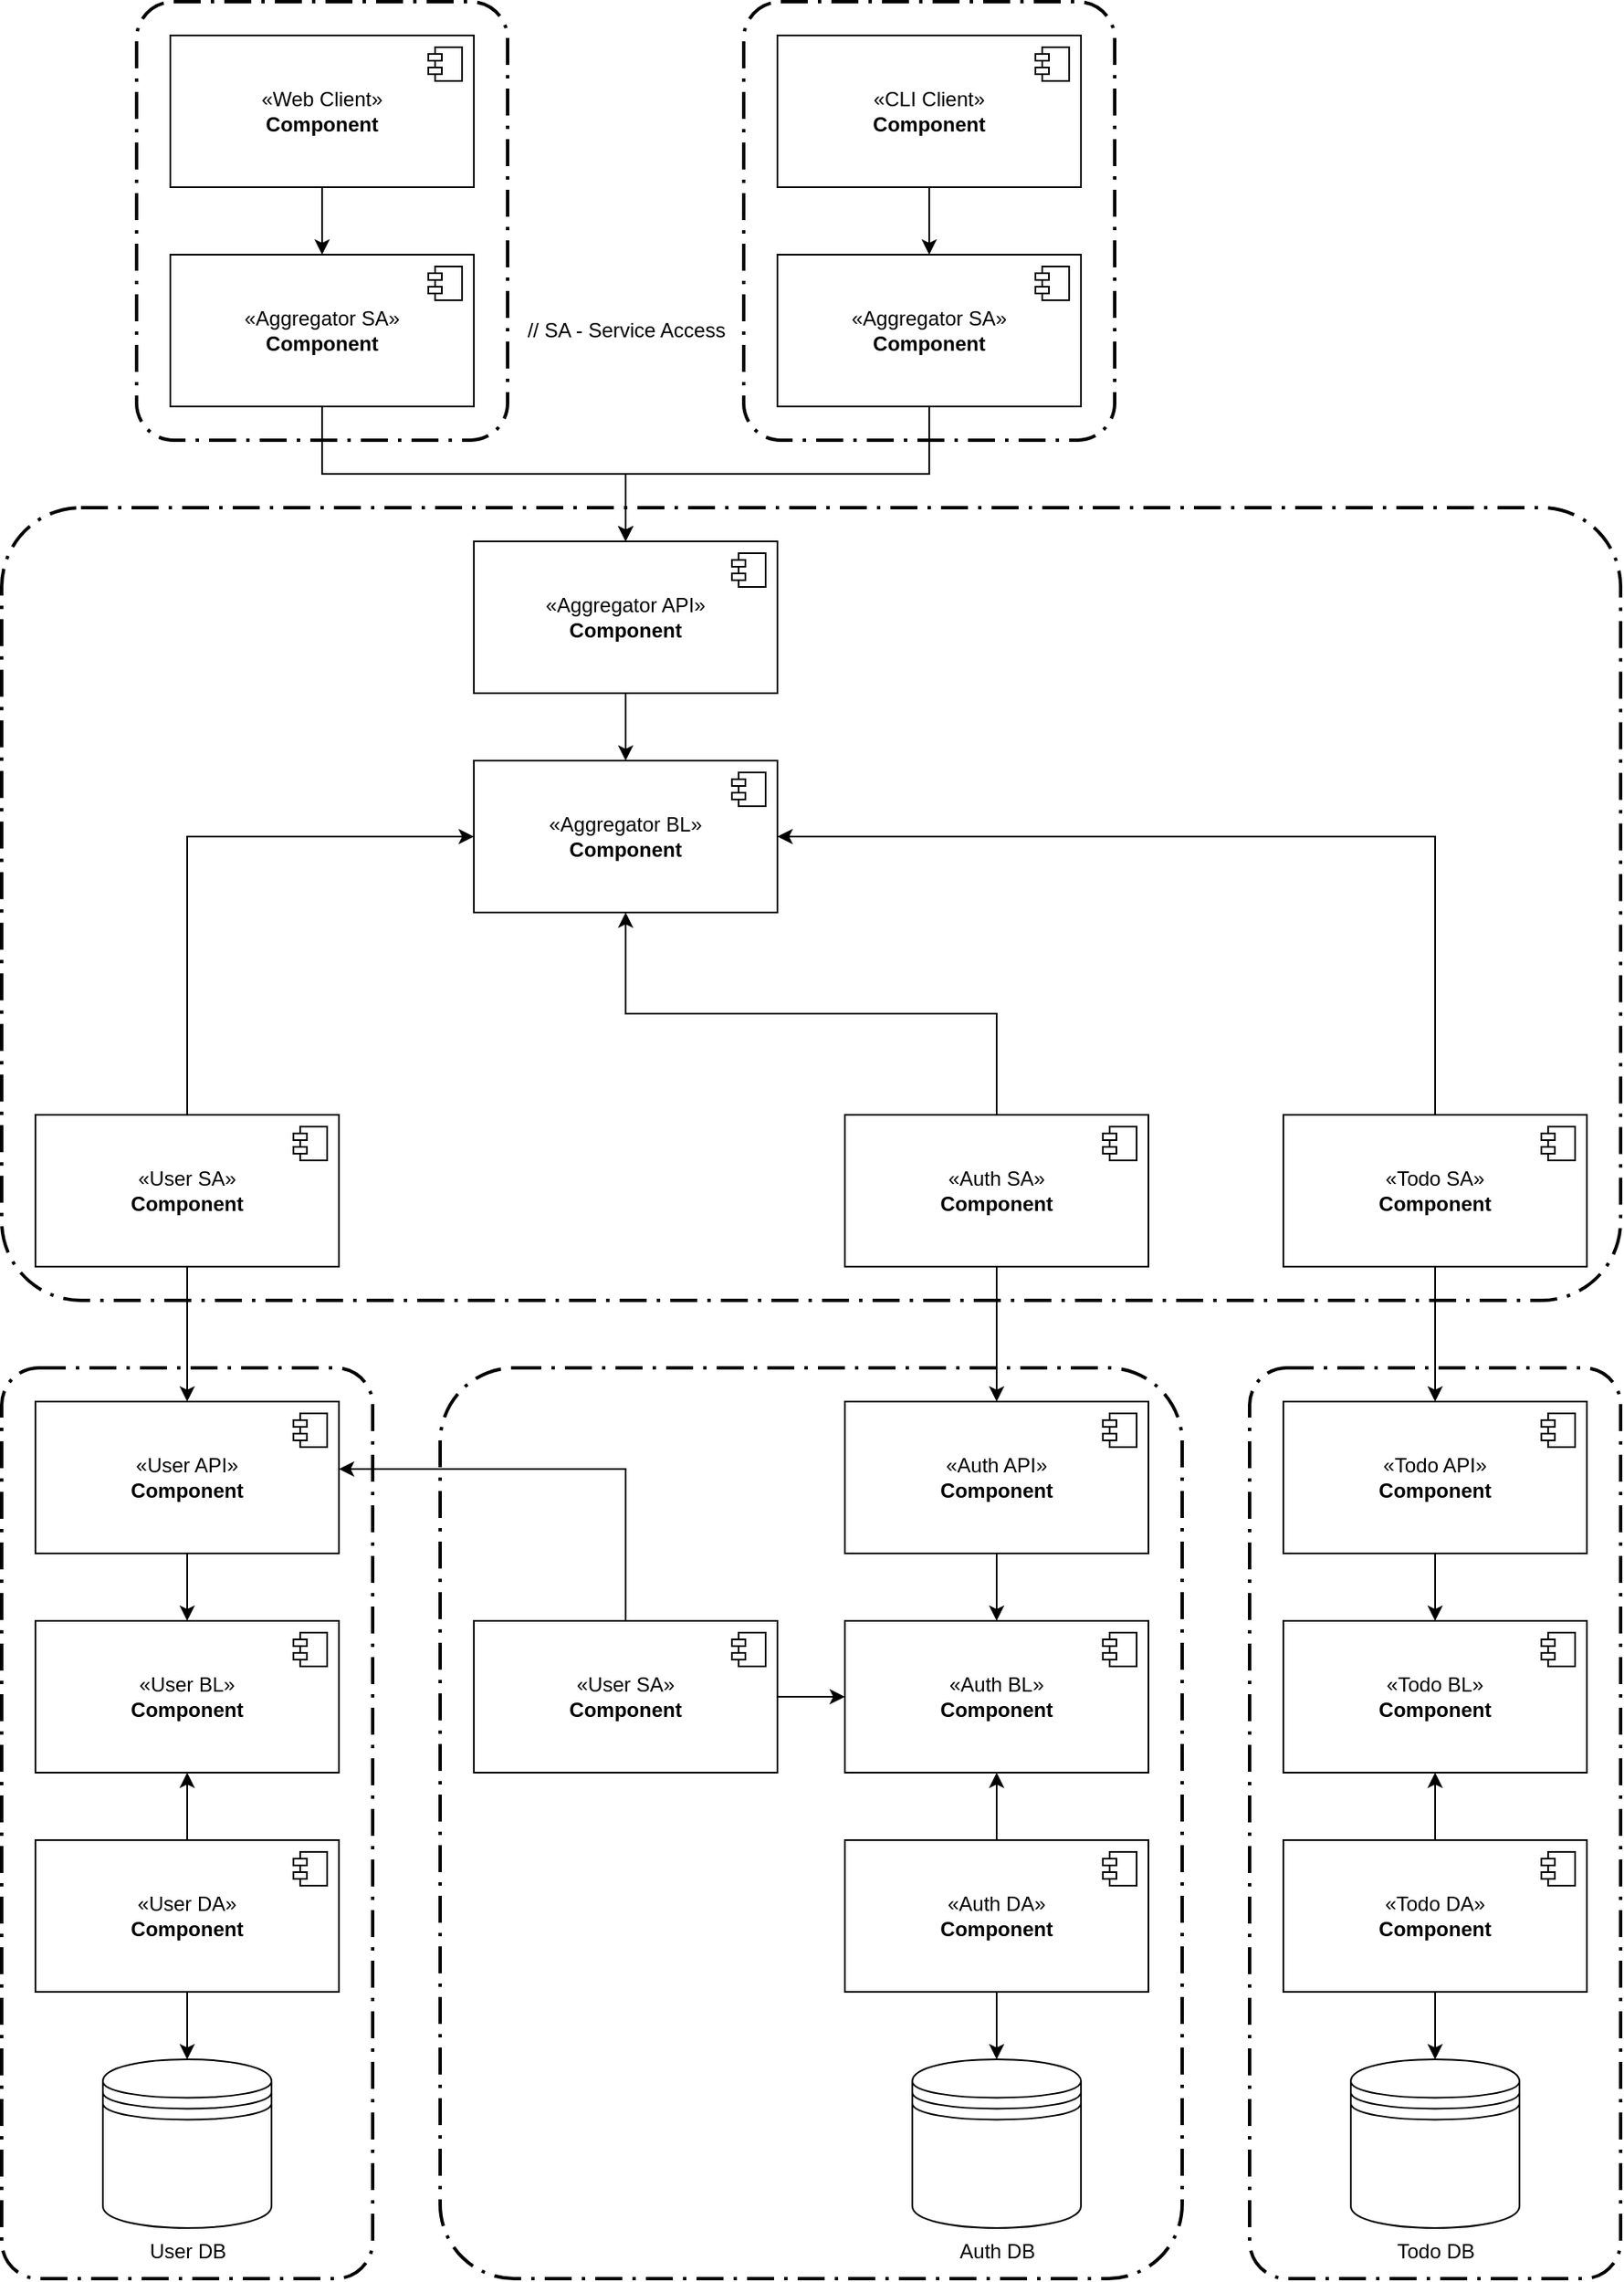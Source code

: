 <mxfile version="24.7.8">
  <diagram name="Page-1" id="mUhnmD6mgSu5bDFRBb4t">
    <mxGraphModel dx="2162" dy="1721" grid="1" gridSize="10" guides="1" tooltips="1" connect="1" arrows="1" fold="1" page="0" pageScale="1" pageWidth="850" pageHeight="1100" math="0" shadow="0">
      <root>
        <mxCell id="0" />
        <mxCell id="1" parent="0" />
        <mxCell id="Z8YyYTsG0uD13kEyDJ5D-43" value="" style="points=[[0.25,0,0],[0.5,0,0],[0.75,0,0],[1,0.25,0],[1,0.5,0],[1,0.75,0],[0.75,1,0],[0.5,1,0],[0.25,1,0],[0,0.75,0],[0,0.5,0],[0,0.25,0]];rounded=1;arcSize=10;dashed=1;fillColor=none;gradientColor=none;dashPattern=8 3 1 3;strokeWidth=2;whiteSpace=wrap;html=1;" parent="1" vertex="1">
          <mxGeometry x="-20" y="-170" width="960" height="470" as="geometry" />
        </mxCell>
        <mxCell id="Z8YyYTsG0uD13kEyDJ5D-42" value="" style="points=[[0.25,0,0],[0.5,0,0],[0.75,0,0],[1,0.25,0],[1,0.5,0],[1,0.75,0],[0.75,1,0],[0.5,1,0],[0.25,1,0],[0,0.75,0],[0,0.5,0],[0,0.25,0]];rounded=1;arcSize=10;dashed=1;fillColor=none;gradientColor=none;dashPattern=8 3 1 3;strokeWidth=2;whiteSpace=wrap;html=1;" parent="1" vertex="1">
          <mxGeometry x="720" y="340" width="220" height="540" as="geometry" />
        </mxCell>
        <mxCell id="Z8YyYTsG0uD13kEyDJ5D-41" value="" style="points=[[0.25,0,0],[0.5,0,0],[0.75,0,0],[1,0.25,0],[1,0.5,0],[1,0.75,0],[0.75,1,0],[0.5,1,0],[0.25,1,0],[0,0.75,0],[0,0.5,0],[0,0.25,0]];rounded=1;arcSize=10;dashed=1;fillColor=none;gradientColor=none;dashPattern=8 3 1 3;strokeWidth=2;whiteSpace=wrap;html=1;" parent="1" vertex="1">
          <mxGeometry x="240" y="340" width="440" height="540" as="geometry" />
        </mxCell>
        <mxCell id="Z8YyYTsG0uD13kEyDJ5D-40" value="" style="points=[[0.25,0,0],[0.5,0,0],[0.75,0,0],[1,0.25,0],[1,0.5,0],[1,0.75,0],[0.75,1,0],[0.5,1,0],[0.25,1,0],[0,0.75,0],[0,0.5,0],[0,0.25,0]];rounded=1;arcSize=10;dashed=1;fillColor=none;gradientColor=none;dashPattern=8 3 1 3;strokeWidth=2;whiteSpace=wrap;html=1;" parent="1" vertex="1">
          <mxGeometry x="-20" y="340" width="220" height="540" as="geometry" />
        </mxCell>
        <mxCell id="Z8YyYTsG0uD13kEyDJ5D-1" value="«User BL»&lt;br&gt;&lt;b&gt;Component&lt;/b&gt;" style="html=1;dropTarget=0;whiteSpace=wrap;" parent="1" vertex="1">
          <mxGeometry y="490" width="180" height="90" as="geometry" />
        </mxCell>
        <mxCell id="Z8YyYTsG0uD13kEyDJ5D-2" value="" style="shape=module;jettyWidth=8;jettyHeight=4;" parent="Z8YyYTsG0uD13kEyDJ5D-1" vertex="1">
          <mxGeometry x="1" width="20" height="20" relative="1" as="geometry">
            <mxPoint x="-27" y="7" as="offset" />
          </mxGeometry>
        </mxCell>
        <mxCell id="SLGzL-4cCVWE46-Gh-xd-32" style="edgeStyle=orthogonalEdgeStyle;rounded=0;orthogonalLoop=1;jettySize=auto;html=1;" edge="1" parent="1" source="Z8YyYTsG0uD13kEyDJ5D-7" target="SLGzL-4cCVWE46-Gh-xd-28">
          <mxGeometry relative="1" as="geometry" />
        </mxCell>
        <mxCell id="Z8YyYTsG0uD13kEyDJ5D-7" value="«Web Client»&lt;br&gt;&lt;b&gt;Component&lt;/b&gt;" style="html=1;dropTarget=0;whiteSpace=wrap;" parent="1" vertex="1">
          <mxGeometry x="80" y="-450" width="180" height="90" as="geometry" />
        </mxCell>
        <mxCell id="Z8YyYTsG0uD13kEyDJ5D-8" value="" style="shape=module;jettyWidth=8;jettyHeight=4;" parent="Z8YyYTsG0uD13kEyDJ5D-7" vertex="1">
          <mxGeometry x="1" width="20" height="20" relative="1" as="geometry">
            <mxPoint x="-27" y="7" as="offset" />
          </mxGeometry>
        </mxCell>
        <mxCell id="SLGzL-4cCVWE46-Gh-xd-33" style="edgeStyle=orthogonalEdgeStyle;rounded=0;orthogonalLoop=1;jettySize=auto;html=1;" edge="1" parent="1" source="Z8YyYTsG0uD13kEyDJ5D-9" target="SLGzL-4cCVWE46-Gh-xd-30">
          <mxGeometry relative="1" as="geometry" />
        </mxCell>
        <mxCell id="Z8YyYTsG0uD13kEyDJ5D-9" value="«CLI Client»&lt;br&gt;&lt;b&gt;Component&lt;/b&gt;" style="html=1;dropTarget=0;whiteSpace=wrap;" parent="1" vertex="1">
          <mxGeometry x="440" y="-450" width="180" height="90" as="geometry" />
        </mxCell>
        <mxCell id="Z8YyYTsG0uD13kEyDJ5D-10" value="" style="shape=module;jettyWidth=8;jettyHeight=4;" parent="Z8YyYTsG0uD13kEyDJ5D-9" vertex="1">
          <mxGeometry x="1" width="20" height="20" relative="1" as="geometry">
            <mxPoint x="-27" y="7" as="offset" />
          </mxGeometry>
        </mxCell>
        <mxCell id="Z8YyYTsG0uD13kEyDJ5D-35" style="edgeStyle=orthogonalEdgeStyle;rounded=0;orthogonalLoop=1;jettySize=auto;html=1;" parent="1" source="SLGzL-4cCVWE46-Gh-xd-13" target="SLGzL-4cCVWE46-Gh-xd-1" edge="1">
          <mxGeometry relative="1" as="geometry">
            <mxPoint x="90" y="390" as="targetPoint" />
          </mxGeometry>
        </mxCell>
        <mxCell id="SLGzL-4cCVWE46-Gh-xd-20" style="edgeStyle=orthogonalEdgeStyle;rounded=0;orthogonalLoop=1;jettySize=auto;html=1;" edge="1" parent="1" source="Z8YyYTsG0uD13kEyDJ5D-11" target="SLGzL-4cCVWE46-Gh-xd-10">
          <mxGeometry relative="1" as="geometry" />
        </mxCell>
        <mxCell id="Z8YyYTsG0uD13kEyDJ5D-11" value="«Aggregator API»&lt;br&gt;&lt;b&gt;Component&lt;/b&gt;" style="html=1;dropTarget=0;whiteSpace=wrap;" parent="1" vertex="1">
          <mxGeometry x="260" y="-150" width="180" height="90" as="geometry" />
        </mxCell>
        <mxCell id="Z8YyYTsG0uD13kEyDJ5D-12" value="" style="shape=module;jettyWidth=8;jettyHeight=4;" parent="Z8YyYTsG0uD13kEyDJ5D-11" vertex="1">
          <mxGeometry x="1" width="20" height="20" relative="1" as="geometry">
            <mxPoint x="-27" y="7" as="offset" />
          </mxGeometry>
        </mxCell>
        <mxCell id="Z8YyYTsG0uD13kEyDJ5D-13" value="User DB" style="shape=datastore;html=1;labelPosition=center;verticalLabelPosition=bottom;align=center;verticalAlign=top;" parent="1" vertex="1">
          <mxGeometry x="40" y="750" width="100" height="100" as="geometry" />
        </mxCell>
        <mxCell id="Z8YyYTsG0uD13kEyDJ5D-14" value="«Auth BL»&lt;br&gt;&lt;b&gt;Component&lt;/b&gt;" style="html=1;dropTarget=0;whiteSpace=wrap;" parent="1" vertex="1">
          <mxGeometry x="480" y="490" width="180" height="90" as="geometry" />
        </mxCell>
        <mxCell id="Z8YyYTsG0uD13kEyDJ5D-15" value="" style="shape=module;jettyWidth=8;jettyHeight=4;" parent="Z8YyYTsG0uD13kEyDJ5D-14" vertex="1">
          <mxGeometry x="1" width="20" height="20" relative="1" as="geometry">
            <mxPoint x="-27" y="7" as="offset" />
          </mxGeometry>
        </mxCell>
        <mxCell id="Z8YyYTsG0uD13kEyDJ5D-16" value="Auth DB" style="shape=datastore;html=1;labelPosition=center;verticalLabelPosition=bottom;align=center;verticalAlign=top;" parent="1" vertex="1">
          <mxGeometry x="520" y="750" width="100" height="100" as="geometry" />
        </mxCell>
        <mxCell id="Z8YyYTsG0uD13kEyDJ5D-17" value="«Todo BL»&lt;br&gt;&lt;b&gt;Component&lt;/b&gt;" style="html=1;dropTarget=0;whiteSpace=wrap;" parent="1" vertex="1">
          <mxGeometry x="740" y="490" width="180" height="90" as="geometry" />
        </mxCell>
        <mxCell id="Z8YyYTsG0uD13kEyDJ5D-18" value="" style="shape=module;jettyWidth=8;jettyHeight=4;" parent="Z8YyYTsG0uD13kEyDJ5D-17" vertex="1">
          <mxGeometry x="1" width="20" height="20" relative="1" as="geometry">
            <mxPoint x="-27" y="7" as="offset" />
          </mxGeometry>
        </mxCell>
        <mxCell id="Z8YyYTsG0uD13kEyDJ5D-19" value="Todo DB" style="shape=datastore;html=1;labelPosition=center;verticalLabelPosition=bottom;align=center;verticalAlign=top;" parent="1" vertex="1">
          <mxGeometry x="780" y="750" width="100" height="100" as="geometry" />
        </mxCell>
        <mxCell id="Z8YyYTsG0uD13kEyDJ5D-29" style="edgeStyle=orthogonalEdgeStyle;rounded=0;orthogonalLoop=1;jettySize=auto;html=1;" parent="1" source="Z8YyYTsG0uD13kEyDJ5D-20" target="Z8YyYTsG0uD13kEyDJ5D-1" edge="1">
          <mxGeometry relative="1" as="geometry" />
        </mxCell>
        <mxCell id="Z8YyYTsG0uD13kEyDJ5D-32" style="edgeStyle=orthogonalEdgeStyle;rounded=0;orthogonalLoop=1;jettySize=auto;html=1;" parent="1" source="Z8YyYTsG0uD13kEyDJ5D-20" target="Z8YyYTsG0uD13kEyDJ5D-13" edge="1">
          <mxGeometry relative="1" as="geometry" />
        </mxCell>
        <mxCell id="Z8YyYTsG0uD13kEyDJ5D-20" value="«User DA»&lt;br&gt;&lt;b&gt;Component&lt;/b&gt;" style="html=1;dropTarget=0;whiteSpace=wrap;" parent="1" vertex="1">
          <mxGeometry y="620" width="180" height="90" as="geometry" />
        </mxCell>
        <mxCell id="Z8YyYTsG0uD13kEyDJ5D-21" value="" style="shape=module;jettyWidth=8;jettyHeight=4;" parent="Z8YyYTsG0uD13kEyDJ5D-20" vertex="1">
          <mxGeometry x="1" width="20" height="20" relative="1" as="geometry">
            <mxPoint x="-27" y="7" as="offset" />
          </mxGeometry>
        </mxCell>
        <mxCell id="Z8YyYTsG0uD13kEyDJ5D-30" style="edgeStyle=orthogonalEdgeStyle;rounded=0;orthogonalLoop=1;jettySize=auto;html=1;" parent="1" source="Z8YyYTsG0uD13kEyDJ5D-22" target="Z8YyYTsG0uD13kEyDJ5D-14" edge="1">
          <mxGeometry relative="1" as="geometry" />
        </mxCell>
        <mxCell id="Z8YyYTsG0uD13kEyDJ5D-33" style="edgeStyle=orthogonalEdgeStyle;rounded=0;orthogonalLoop=1;jettySize=auto;html=1;" parent="1" source="Z8YyYTsG0uD13kEyDJ5D-22" target="Z8YyYTsG0uD13kEyDJ5D-16" edge="1">
          <mxGeometry relative="1" as="geometry" />
        </mxCell>
        <mxCell id="Z8YyYTsG0uD13kEyDJ5D-22" value="«Auth DA»&lt;br&gt;&lt;b&gt;Component&lt;/b&gt;" style="html=1;dropTarget=0;whiteSpace=wrap;" parent="1" vertex="1">
          <mxGeometry x="480" y="620" width="180" height="90" as="geometry" />
        </mxCell>
        <mxCell id="Z8YyYTsG0uD13kEyDJ5D-23" value="" style="shape=module;jettyWidth=8;jettyHeight=4;" parent="Z8YyYTsG0uD13kEyDJ5D-22" vertex="1">
          <mxGeometry x="1" width="20" height="20" relative="1" as="geometry">
            <mxPoint x="-27" y="7" as="offset" />
          </mxGeometry>
        </mxCell>
        <mxCell id="Z8YyYTsG0uD13kEyDJ5D-31" style="edgeStyle=orthogonalEdgeStyle;rounded=0;orthogonalLoop=1;jettySize=auto;html=1;" parent="1" source="Z8YyYTsG0uD13kEyDJ5D-24" target="Z8YyYTsG0uD13kEyDJ5D-17" edge="1">
          <mxGeometry relative="1" as="geometry" />
        </mxCell>
        <mxCell id="Z8YyYTsG0uD13kEyDJ5D-34" style="edgeStyle=orthogonalEdgeStyle;rounded=0;orthogonalLoop=1;jettySize=auto;html=1;" parent="1" source="Z8YyYTsG0uD13kEyDJ5D-24" target="Z8YyYTsG0uD13kEyDJ5D-19" edge="1">
          <mxGeometry relative="1" as="geometry" />
        </mxCell>
        <mxCell id="Z8YyYTsG0uD13kEyDJ5D-24" value="«Todo DA»&lt;br&gt;&lt;b&gt;Component&lt;/b&gt;" style="html=1;dropTarget=0;whiteSpace=wrap;" parent="1" vertex="1">
          <mxGeometry x="740" y="620" width="180" height="90" as="geometry" />
        </mxCell>
        <mxCell id="Z8YyYTsG0uD13kEyDJ5D-25" value="" style="shape=module;jettyWidth=8;jettyHeight=4;" parent="Z8YyYTsG0uD13kEyDJ5D-24" vertex="1">
          <mxGeometry x="1" width="20" height="20" relative="1" as="geometry">
            <mxPoint x="-27" y="7" as="offset" />
          </mxGeometry>
        </mxCell>
        <mxCell id="SLGzL-4cCVWE46-Gh-xd-7" style="edgeStyle=orthogonalEdgeStyle;rounded=0;orthogonalLoop=1;jettySize=auto;html=1;" edge="1" parent="1" source="SLGzL-4cCVWE46-Gh-xd-1" target="Z8YyYTsG0uD13kEyDJ5D-1">
          <mxGeometry relative="1" as="geometry" />
        </mxCell>
        <mxCell id="SLGzL-4cCVWE46-Gh-xd-1" value="«User API»&lt;br&gt;&lt;b&gt;Component&lt;/b&gt;" style="html=1;dropTarget=0;whiteSpace=wrap;" vertex="1" parent="1">
          <mxGeometry y="360" width="180" height="90" as="geometry" />
        </mxCell>
        <mxCell id="SLGzL-4cCVWE46-Gh-xd-2" value="" style="shape=module;jettyWidth=8;jettyHeight=4;" vertex="1" parent="SLGzL-4cCVWE46-Gh-xd-1">
          <mxGeometry x="1" width="20" height="20" relative="1" as="geometry">
            <mxPoint x="-27" y="7" as="offset" />
          </mxGeometry>
        </mxCell>
        <mxCell id="SLGzL-4cCVWE46-Gh-xd-8" style="edgeStyle=orthogonalEdgeStyle;rounded=0;orthogonalLoop=1;jettySize=auto;html=1;" edge="1" parent="1" source="SLGzL-4cCVWE46-Gh-xd-3" target="Z8YyYTsG0uD13kEyDJ5D-14">
          <mxGeometry relative="1" as="geometry" />
        </mxCell>
        <mxCell id="SLGzL-4cCVWE46-Gh-xd-3" value="«Auth API»&lt;br&gt;&lt;b&gt;Component&lt;/b&gt;" style="html=1;dropTarget=0;whiteSpace=wrap;" vertex="1" parent="1">
          <mxGeometry x="480" y="360" width="180" height="90" as="geometry" />
        </mxCell>
        <mxCell id="SLGzL-4cCVWE46-Gh-xd-4" value="" style="shape=module;jettyWidth=8;jettyHeight=4;" vertex="1" parent="SLGzL-4cCVWE46-Gh-xd-3">
          <mxGeometry x="1" width="20" height="20" relative="1" as="geometry">
            <mxPoint x="-27" y="7" as="offset" />
          </mxGeometry>
        </mxCell>
        <mxCell id="SLGzL-4cCVWE46-Gh-xd-9" style="edgeStyle=orthogonalEdgeStyle;rounded=0;orthogonalLoop=1;jettySize=auto;html=1;" edge="1" parent="1" source="SLGzL-4cCVWE46-Gh-xd-5" target="Z8YyYTsG0uD13kEyDJ5D-17">
          <mxGeometry relative="1" as="geometry" />
        </mxCell>
        <mxCell id="SLGzL-4cCVWE46-Gh-xd-5" value="«Todo API»&lt;br&gt;&lt;b&gt;Component&lt;/b&gt;" style="html=1;dropTarget=0;whiteSpace=wrap;" vertex="1" parent="1">
          <mxGeometry x="740" y="360" width="180" height="90" as="geometry" />
        </mxCell>
        <mxCell id="SLGzL-4cCVWE46-Gh-xd-6" value="" style="shape=module;jettyWidth=8;jettyHeight=4;" vertex="1" parent="SLGzL-4cCVWE46-Gh-xd-5">
          <mxGeometry x="1" width="20" height="20" relative="1" as="geometry">
            <mxPoint x="-27" y="7" as="offset" />
          </mxGeometry>
        </mxCell>
        <mxCell id="SLGzL-4cCVWE46-Gh-xd-25" style="edgeStyle=orthogonalEdgeStyle;rounded=0;orthogonalLoop=1;jettySize=auto;html=1;startArrow=classic;startFill=1;endArrow=none;endFill=0;" edge="1" parent="1" source="SLGzL-4cCVWE46-Gh-xd-10" target="SLGzL-4cCVWE46-Gh-xd-13">
          <mxGeometry relative="1" as="geometry" />
        </mxCell>
        <mxCell id="SLGzL-4cCVWE46-Gh-xd-26" style="edgeStyle=orthogonalEdgeStyle;rounded=0;orthogonalLoop=1;jettySize=auto;html=1;startArrow=classic;startFill=1;endArrow=none;endFill=0;" edge="1" parent="1" source="SLGzL-4cCVWE46-Gh-xd-10" target="SLGzL-4cCVWE46-Gh-xd-16">
          <mxGeometry relative="1" as="geometry">
            <Array as="points">
              <mxPoint x="350" y="130" />
              <mxPoint x="570" y="130" />
            </Array>
          </mxGeometry>
        </mxCell>
        <mxCell id="SLGzL-4cCVWE46-Gh-xd-27" style="edgeStyle=orthogonalEdgeStyle;rounded=0;orthogonalLoop=1;jettySize=auto;html=1;startArrow=classic;startFill=1;endArrow=none;endFill=0;" edge="1" parent="1" source="SLGzL-4cCVWE46-Gh-xd-10" target="SLGzL-4cCVWE46-Gh-xd-18">
          <mxGeometry relative="1" as="geometry" />
        </mxCell>
        <mxCell id="SLGzL-4cCVWE46-Gh-xd-10" value="«Aggregator BL»&lt;br&gt;&lt;b&gt;Component&lt;/b&gt;" style="html=1;dropTarget=0;whiteSpace=wrap;" vertex="1" parent="1">
          <mxGeometry x="260" y="-20" width="180" height="90" as="geometry" />
        </mxCell>
        <mxCell id="SLGzL-4cCVWE46-Gh-xd-11" value="" style="shape=module;jettyWidth=8;jettyHeight=4;" vertex="1" parent="SLGzL-4cCVWE46-Gh-xd-10">
          <mxGeometry x="1" width="20" height="20" relative="1" as="geometry">
            <mxPoint x="-27" y="7" as="offset" />
          </mxGeometry>
        </mxCell>
        <mxCell id="SLGzL-4cCVWE46-Gh-xd-13" value="«User SA»&lt;br&gt;&lt;b&gt;Component&lt;/b&gt;" style="html=1;dropTarget=0;whiteSpace=wrap;" vertex="1" parent="1">
          <mxGeometry y="190" width="180" height="90" as="geometry" />
        </mxCell>
        <mxCell id="SLGzL-4cCVWE46-Gh-xd-14" value="" style="shape=module;jettyWidth=8;jettyHeight=4;" vertex="1" parent="SLGzL-4cCVWE46-Gh-xd-13">
          <mxGeometry x="1" width="20" height="20" relative="1" as="geometry">
            <mxPoint x="-27" y="7" as="offset" />
          </mxGeometry>
        </mxCell>
        <mxCell id="SLGzL-4cCVWE46-Gh-xd-38" style="edgeStyle=orthogonalEdgeStyle;rounded=0;orthogonalLoop=1;jettySize=auto;html=1;" edge="1" parent="1" source="SLGzL-4cCVWE46-Gh-xd-16" target="SLGzL-4cCVWE46-Gh-xd-3">
          <mxGeometry relative="1" as="geometry" />
        </mxCell>
        <mxCell id="SLGzL-4cCVWE46-Gh-xd-16" value="«Auth SA»&lt;br&gt;&lt;b&gt;Component&lt;/b&gt;" style="html=1;dropTarget=0;whiteSpace=wrap;" vertex="1" parent="1">
          <mxGeometry x="480" y="190" width="180" height="90" as="geometry" />
        </mxCell>
        <mxCell id="SLGzL-4cCVWE46-Gh-xd-17" value="" style="shape=module;jettyWidth=8;jettyHeight=4;" vertex="1" parent="SLGzL-4cCVWE46-Gh-xd-16">
          <mxGeometry x="1" width="20" height="20" relative="1" as="geometry">
            <mxPoint x="-27" y="7" as="offset" />
          </mxGeometry>
        </mxCell>
        <mxCell id="SLGzL-4cCVWE46-Gh-xd-39" style="edgeStyle=orthogonalEdgeStyle;rounded=0;orthogonalLoop=1;jettySize=auto;html=1;" edge="1" parent="1" source="SLGzL-4cCVWE46-Gh-xd-18" target="SLGzL-4cCVWE46-Gh-xd-5">
          <mxGeometry relative="1" as="geometry" />
        </mxCell>
        <mxCell id="SLGzL-4cCVWE46-Gh-xd-18" value="«Todo SA»&lt;br&gt;&lt;b&gt;Component&lt;/b&gt;" style="html=1;dropTarget=0;whiteSpace=wrap;" vertex="1" parent="1">
          <mxGeometry x="740" y="190" width="180" height="90" as="geometry" />
        </mxCell>
        <mxCell id="SLGzL-4cCVWE46-Gh-xd-19" value="" style="shape=module;jettyWidth=8;jettyHeight=4;" vertex="1" parent="SLGzL-4cCVWE46-Gh-xd-18">
          <mxGeometry x="1" width="20" height="20" relative="1" as="geometry">
            <mxPoint x="-27" y="7" as="offset" />
          </mxGeometry>
        </mxCell>
        <mxCell id="SLGzL-4cCVWE46-Gh-xd-23" style="edgeStyle=orthogonalEdgeStyle;rounded=0;orthogonalLoop=1;jettySize=auto;html=1;" edge="1" parent="1" source="SLGzL-4cCVWE46-Gh-xd-21" target="Z8YyYTsG0uD13kEyDJ5D-14">
          <mxGeometry relative="1" as="geometry" />
        </mxCell>
        <mxCell id="SLGzL-4cCVWE46-Gh-xd-24" style="edgeStyle=orthogonalEdgeStyle;rounded=0;orthogonalLoop=1;jettySize=auto;html=1;" edge="1" parent="1" source="SLGzL-4cCVWE46-Gh-xd-21" target="SLGzL-4cCVWE46-Gh-xd-1">
          <mxGeometry relative="1" as="geometry">
            <Array as="points">
              <mxPoint x="350" y="400" />
            </Array>
          </mxGeometry>
        </mxCell>
        <mxCell id="SLGzL-4cCVWE46-Gh-xd-21" value="«User SA»&lt;br&gt;&lt;b&gt;Component&lt;/b&gt;" style="html=1;dropTarget=0;whiteSpace=wrap;" vertex="1" parent="1">
          <mxGeometry x="260" y="490" width="180" height="90" as="geometry" />
        </mxCell>
        <mxCell id="SLGzL-4cCVWE46-Gh-xd-22" value="" style="shape=module;jettyWidth=8;jettyHeight=4;" vertex="1" parent="SLGzL-4cCVWE46-Gh-xd-21">
          <mxGeometry x="1" width="20" height="20" relative="1" as="geometry">
            <mxPoint x="-27" y="7" as="offset" />
          </mxGeometry>
        </mxCell>
        <mxCell id="SLGzL-4cCVWE46-Gh-xd-34" style="edgeStyle=orthogonalEdgeStyle;rounded=0;orthogonalLoop=1;jettySize=auto;html=1;" edge="1" parent="1" source="SLGzL-4cCVWE46-Gh-xd-28" target="Z8YyYTsG0uD13kEyDJ5D-11">
          <mxGeometry relative="1" as="geometry">
            <Array as="points">
              <mxPoint x="170" y="-190" />
              <mxPoint x="350" y="-190" />
            </Array>
          </mxGeometry>
        </mxCell>
        <mxCell id="SLGzL-4cCVWE46-Gh-xd-28" value="«Aggregator SA»&lt;br&gt;&lt;b&gt;Component&lt;/b&gt;" style="html=1;dropTarget=0;whiteSpace=wrap;" vertex="1" parent="1">
          <mxGeometry x="80" y="-320" width="180" height="90" as="geometry" />
        </mxCell>
        <mxCell id="SLGzL-4cCVWE46-Gh-xd-29" value="" style="shape=module;jettyWidth=8;jettyHeight=4;" vertex="1" parent="SLGzL-4cCVWE46-Gh-xd-28">
          <mxGeometry x="1" width="20" height="20" relative="1" as="geometry">
            <mxPoint x="-27" y="7" as="offset" />
          </mxGeometry>
        </mxCell>
        <mxCell id="SLGzL-4cCVWE46-Gh-xd-35" style="edgeStyle=orthogonalEdgeStyle;rounded=0;orthogonalLoop=1;jettySize=auto;html=1;" edge="1" parent="1" source="SLGzL-4cCVWE46-Gh-xd-30" target="Z8YyYTsG0uD13kEyDJ5D-11">
          <mxGeometry relative="1" as="geometry">
            <Array as="points">
              <mxPoint x="530" y="-190" />
              <mxPoint x="350" y="-190" />
            </Array>
          </mxGeometry>
        </mxCell>
        <mxCell id="SLGzL-4cCVWE46-Gh-xd-30" value="«Aggregator SA»&lt;br&gt;&lt;b&gt;Component&lt;/b&gt;" style="html=1;dropTarget=0;whiteSpace=wrap;" vertex="1" parent="1">
          <mxGeometry x="440" y="-320" width="180" height="90" as="geometry" />
        </mxCell>
        <mxCell id="SLGzL-4cCVWE46-Gh-xd-31" value="" style="shape=module;jettyWidth=8;jettyHeight=4;" vertex="1" parent="SLGzL-4cCVWE46-Gh-xd-30">
          <mxGeometry x="1" width="20" height="20" relative="1" as="geometry">
            <mxPoint x="-27" y="7" as="offset" />
          </mxGeometry>
        </mxCell>
        <mxCell id="SLGzL-4cCVWE46-Gh-xd-36" value="" style="points=[[0.25,0,0],[0.5,0,0],[0.75,0,0],[1,0.25,0],[1,0.5,0],[1,0.75,0],[0.75,1,0],[0.5,1,0],[0.25,1,0],[0,0.75,0],[0,0.5,0],[0,0.25,0]];rounded=1;arcSize=10;dashed=1;fillColor=none;gradientColor=none;dashPattern=8 3 1 3;strokeWidth=2;whiteSpace=wrap;html=1;" vertex="1" parent="1">
          <mxGeometry x="60" y="-470" width="220" height="260" as="geometry" />
        </mxCell>
        <mxCell id="SLGzL-4cCVWE46-Gh-xd-37" value="" style="points=[[0.25,0,0],[0.5,0,0],[0.75,0,0],[1,0.25,0],[1,0.5,0],[1,0.75,0],[0.75,1,0],[0.5,1,0],[0.25,1,0],[0,0.75,0],[0,0.5,0],[0,0.25,0]];rounded=1;arcSize=10;dashed=1;fillColor=none;gradientColor=none;dashPattern=8 3 1 3;strokeWidth=2;whiteSpace=wrap;html=1;" vertex="1" parent="1">
          <mxGeometry x="420" y="-470" width="220" height="260" as="geometry" />
        </mxCell>
        <mxCell id="SLGzL-4cCVWE46-Gh-xd-40" value="// SA - Service Access" style="text;html=1;align=center;verticalAlign=middle;resizable=0;points=[];autosize=1;strokeColor=none;fillColor=none;" vertex="1" parent="1">
          <mxGeometry x="280" y="-290" width="140" height="30" as="geometry" />
        </mxCell>
      </root>
    </mxGraphModel>
  </diagram>
</mxfile>
